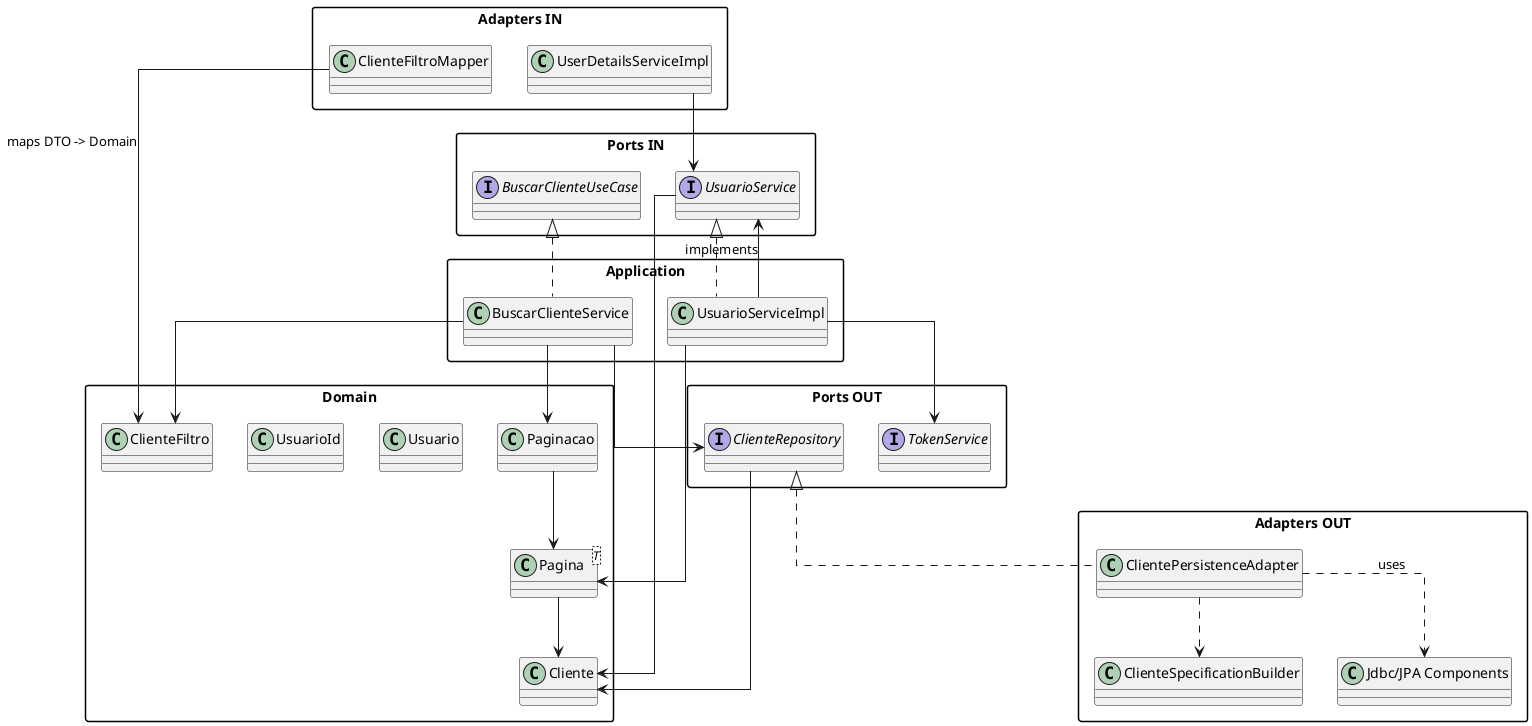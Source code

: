 ﻿@startuml HexagonalArchitecture
skinparam packageStyle rectangle
skinparam linetype ortho

package "Domain" {
  class "Cliente" as Cliente
  class "ClienteFiltro" as ClienteFiltro
  class "Usuario" as Usuario
  class "UsuarioId" as UsuarioId
  class "Paginacao" as Paginacao
  class "Pagina<T>" as Pagina
}

package "Ports IN" {
  interface "BuscarClienteUseCase" as BuscarClienteUseCase
  interface "UsuarioService" as UsuarioServicePort
}

package "Application" {
  class "BuscarClienteService" as BuscarClienteService
  class "UsuarioServiceImpl" as UsuarioServiceImpl
}

package "Ports OUT" {
  interface "ClienteRepository" as ClienteRepositoryPort
  interface "TokenService" as TokenServicePort
}

package "Adapters OUT" {
  class "ClientePersistenceAdapter" as ClientePersistenceAdapter
  class "ClienteSpecificationBuilder" as ClienteSpecificationBuilder
  class "Jdbc/JPA Components" as PersistenceInfra
}

package "Adapters IN" {
  class "ClienteFiltroMapper" as ClienteFiltroMapper
  class "UserDetailsServiceImpl" as UserDetailsAdapter
}

ClienteFiltroMapper --> ClienteFiltro : maps DTO -> Domain
UsuarioServicePort <|.. UsuarioServiceImpl
BuscarClienteUseCase <|.. BuscarClienteService
BuscarClienteService --> ClienteRepositoryPort
ClientePersistenceAdapter ..> ClienteSpecificationBuilder
ClientePersistenceAdapter ..> PersistenceInfra : uses
ClienteRepositoryPort <|.. ClientePersistenceAdapter
UsuarioServiceImpl --> UsuarioServicePort : implements
UsuarioServiceImpl --> TokenServicePort
UserDetailsAdapter --> UsuarioServicePort
BuscarClienteService --> Paginacao
BuscarClienteService --> ClienteFiltro
ClienteRepositoryPort --> Cliente
Paginacao --> Pagina
Pagina --> Cliente
UsuarioServiceImpl --> Pagina
UsuarioServicePort --> Cliente

@enduml
